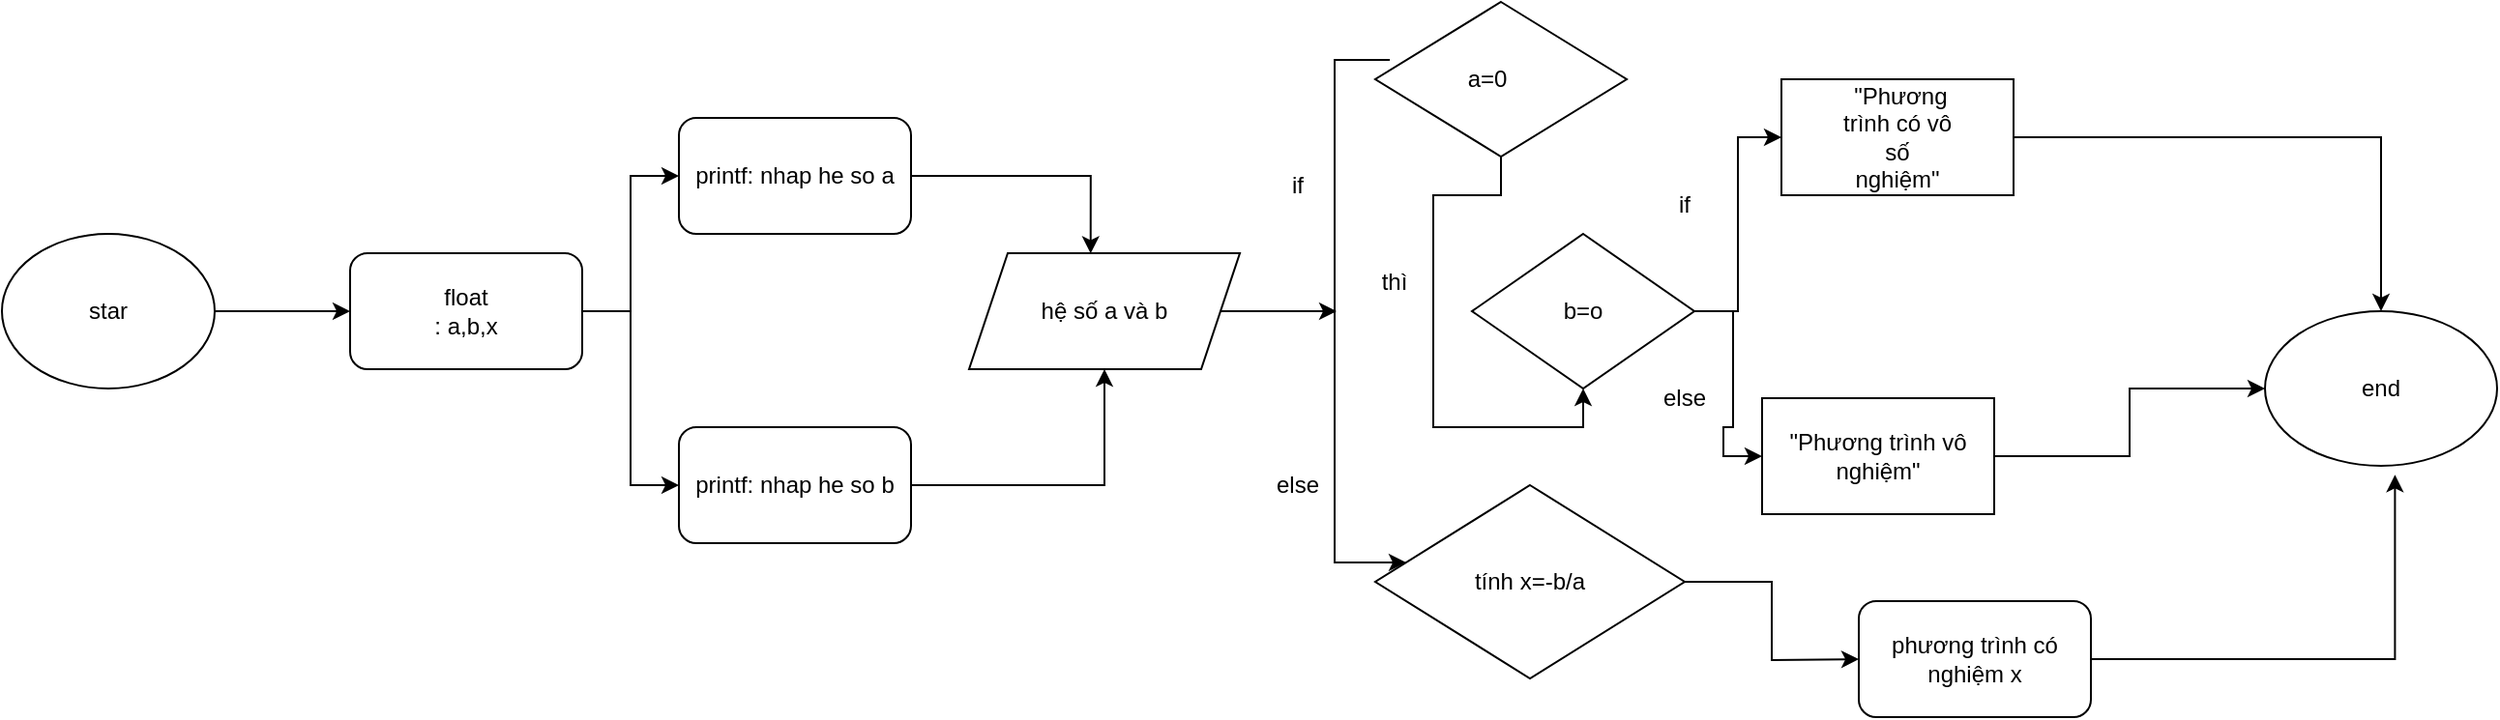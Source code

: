 <mxfile version="25.0.2">
  <diagram name="Page-1" id="JJkiE9CYJ6yz-UKGGc4n">
    <mxGraphModel dx="1886" dy="582" grid="1" gridSize="10" guides="1" tooltips="1" connect="1" arrows="1" fold="1" page="1" pageScale="1" pageWidth="850" pageHeight="1100" math="0" shadow="0">
      <root>
        <mxCell id="0" />
        <mxCell id="1" parent="0" />
        <mxCell id="XdvrVjsP_d7mk1djT_Lg-3" style="edgeStyle=orthogonalEdgeStyle;rounded=0;orthogonalLoop=1;jettySize=auto;html=1;entryX=0;entryY=0.5;entryDx=0;entryDy=0;" edge="1" parent="1" source="XdvrVjsP_d7mk1djT_Lg-1" target="XdvrVjsP_d7mk1djT_Lg-2">
          <mxGeometry relative="1" as="geometry" />
        </mxCell>
        <mxCell id="XdvrVjsP_d7mk1djT_Lg-1" value="star" style="ellipse;whiteSpace=wrap;html=1;" vertex="1" parent="1">
          <mxGeometry x="-100" y="380" width="110" height="80" as="geometry" />
        </mxCell>
        <mxCell id="XdvrVjsP_d7mk1djT_Lg-7" style="edgeStyle=orthogonalEdgeStyle;rounded=0;orthogonalLoop=1;jettySize=auto;html=1;entryX=0;entryY=0.5;entryDx=0;entryDy=0;" edge="1" parent="1" source="XdvrVjsP_d7mk1djT_Lg-2" target="XdvrVjsP_d7mk1djT_Lg-6">
          <mxGeometry relative="1" as="geometry" />
        </mxCell>
        <mxCell id="XdvrVjsP_d7mk1djT_Lg-9" style="edgeStyle=orthogonalEdgeStyle;rounded=0;orthogonalLoop=1;jettySize=auto;html=1;entryX=0;entryY=0.5;entryDx=0;entryDy=0;" edge="1" parent="1" source="XdvrVjsP_d7mk1djT_Lg-2" target="XdvrVjsP_d7mk1djT_Lg-8">
          <mxGeometry relative="1" as="geometry" />
        </mxCell>
        <mxCell id="XdvrVjsP_d7mk1djT_Lg-2" value="float&lt;div&gt;: a,b,x&lt;/div&gt;" style="rounded=1;whiteSpace=wrap;html=1;" vertex="1" parent="1">
          <mxGeometry x="80" y="390" width="120" height="60" as="geometry" />
        </mxCell>
        <mxCell id="XdvrVjsP_d7mk1djT_Lg-6" value="printf: nhap he so a" style="rounded=1;whiteSpace=wrap;html=1;" vertex="1" parent="1">
          <mxGeometry x="250" y="320" width="120" height="60" as="geometry" />
        </mxCell>
        <mxCell id="XdvrVjsP_d7mk1djT_Lg-12" style="edgeStyle=orthogonalEdgeStyle;rounded=0;orthogonalLoop=1;jettySize=auto;html=1;entryX=0.5;entryY=1;entryDx=0;entryDy=0;" edge="1" parent="1" source="XdvrVjsP_d7mk1djT_Lg-8" target="XdvrVjsP_d7mk1djT_Lg-10">
          <mxGeometry relative="1" as="geometry" />
        </mxCell>
        <mxCell id="XdvrVjsP_d7mk1djT_Lg-8" value="printf: nhap he so b" style="rounded=1;whiteSpace=wrap;html=1;" vertex="1" parent="1">
          <mxGeometry x="250" y="480" width="120" height="60" as="geometry" />
        </mxCell>
        <mxCell id="XdvrVjsP_d7mk1djT_Lg-18" style="edgeStyle=orthogonalEdgeStyle;rounded=0;orthogonalLoop=1;jettySize=auto;html=1;" edge="1" parent="1" source="XdvrVjsP_d7mk1djT_Lg-10">
          <mxGeometry relative="1" as="geometry">
            <mxPoint x="590" y="420" as="targetPoint" />
          </mxGeometry>
        </mxCell>
        <mxCell id="XdvrVjsP_d7mk1djT_Lg-10" value="hệ số a và b" style="shape=parallelogram;perimeter=parallelogramPerimeter;whiteSpace=wrap;html=1;fixedSize=1;" vertex="1" parent="1">
          <mxGeometry x="400" y="390" width="140" height="60" as="geometry" />
        </mxCell>
        <mxCell id="XdvrVjsP_d7mk1djT_Lg-11" style="edgeStyle=orthogonalEdgeStyle;rounded=0;orthogonalLoop=1;jettySize=auto;html=1;entryX=0.449;entryY=0.003;entryDx=0;entryDy=0;entryPerimeter=0;" edge="1" parent="1" source="XdvrVjsP_d7mk1djT_Lg-6" target="XdvrVjsP_d7mk1djT_Lg-10">
          <mxGeometry relative="1" as="geometry" />
        </mxCell>
        <mxCell id="XdvrVjsP_d7mk1djT_Lg-17" style="edgeStyle=orthogonalEdgeStyle;rounded=0;orthogonalLoop=1;jettySize=auto;html=1;exitX=0;exitY=0.5;exitDx=0;exitDy=0;" edge="1" parent="1" target="XdvrVjsP_d7mk1djT_Lg-16">
          <mxGeometry relative="1" as="geometry">
            <mxPoint x="587.5" y="590" as="targetPoint" />
            <mxPoint x="617.5" y="290" as="sourcePoint" />
            <Array as="points">
              <mxPoint x="589" y="290" />
              <mxPoint x="589" y="550" />
            </Array>
          </mxGeometry>
        </mxCell>
        <mxCell id="XdvrVjsP_d7mk1djT_Lg-19" style="edgeStyle=orthogonalEdgeStyle;rounded=0;orthogonalLoop=1;jettySize=auto;html=1;entryX=0.5;entryY=1;entryDx=0;entryDy=0;" edge="1" parent="1" source="XdvrVjsP_d7mk1djT_Lg-13" target="XdvrVjsP_d7mk1djT_Lg-14">
          <mxGeometry relative="1" as="geometry" />
        </mxCell>
        <mxCell id="XdvrVjsP_d7mk1djT_Lg-13" value="" style="rhombus;whiteSpace=wrap;html=1;" vertex="1" parent="1">
          <mxGeometry x="610" y="260" width="130" height="80" as="geometry" />
        </mxCell>
        <mxCell id="XdvrVjsP_d7mk1djT_Lg-26" style="edgeStyle=orthogonalEdgeStyle;rounded=0;orthogonalLoop=1;jettySize=auto;html=1;entryX=0;entryY=0.5;entryDx=0;entryDy=0;" edge="1" parent="1" source="XdvrVjsP_d7mk1djT_Lg-14" target="XdvrVjsP_d7mk1djT_Lg-25">
          <mxGeometry relative="1" as="geometry" />
        </mxCell>
        <mxCell id="XdvrVjsP_d7mk1djT_Lg-30" style="edgeStyle=orthogonalEdgeStyle;rounded=0;orthogonalLoop=1;jettySize=auto;html=1;entryX=0;entryY=0.5;entryDx=0;entryDy=0;" edge="1" parent="1" source="XdvrVjsP_d7mk1djT_Lg-14" target="XdvrVjsP_d7mk1djT_Lg-29">
          <mxGeometry relative="1" as="geometry" />
        </mxCell>
        <mxCell id="XdvrVjsP_d7mk1djT_Lg-14" value="b=o" style="rhombus;whiteSpace=wrap;html=1;" vertex="1" parent="1">
          <mxGeometry x="660" y="380" width="115" height="80" as="geometry" />
        </mxCell>
        <mxCell id="XdvrVjsP_d7mk1djT_Lg-36" style="edgeStyle=orthogonalEdgeStyle;rounded=0;orthogonalLoop=1;jettySize=auto;html=1;" edge="1" parent="1" source="XdvrVjsP_d7mk1djT_Lg-16">
          <mxGeometry relative="1" as="geometry">
            <mxPoint x="860" y="600" as="targetPoint" />
          </mxGeometry>
        </mxCell>
        <mxCell id="XdvrVjsP_d7mk1djT_Lg-16" value="" style="rhombus;whiteSpace=wrap;html=1;" vertex="1" parent="1">
          <mxGeometry x="610" y="510" width="160" height="100" as="geometry" />
        </mxCell>
        <mxCell id="XdvrVjsP_d7mk1djT_Lg-21" value="a=0" style="text;html=1;align=center;verticalAlign=middle;whiteSpace=wrap;rounded=0;" vertex="1" parent="1">
          <mxGeometry x="638" y="285" width="60" height="30" as="geometry" />
        </mxCell>
        <mxCell id="XdvrVjsP_d7mk1djT_Lg-22" value="if" style="text;html=1;align=center;verticalAlign=middle;whiteSpace=wrap;rounded=0;" vertex="1" parent="1">
          <mxGeometry x="540" y="340" width="60" height="30" as="geometry" />
        </mxCell>
        <mxCell id="XdvrVjsP_d7mk1djT_Lg-23" value="else" style="text;html=1;align=center;verticalAlign=middle;whiteSpace=wrap;rounded=0;" vertex="1" parent="1">
          <mxGeometry x="540" y="495" width="60" height="30" as="geometry" />
        </mxCell>
        <mxCell id="XdvrVjsP_d7mk1djT_Lg-24" value="thì" style="text;html=1;align=center;verticalAlign=middle;whiteSpace=wrap;rounded=0;" vertex="1" parent="1">
          <mxGeometry x="590" y="390" width="60" height="30" as="geometry" />
        </mxCell>
        <mxCell id="XdvrVjsP_d7mk1djT_Lg-41" style="edgeStyle=orthogonalEdgeStyle;rounded=0;orthogonalLoop=1;jettySize=auto;html=1;entryX=0.5;entryY=0;entryDx=0;entryDy=0;" edge="1" parent="1" source="XdvrVjsP_d7mk1djT_Lg-25" target="XdvrVjsP_d7mk1djT_Lg-38">
          <mxGeometry relative="1" as="geometry" />
        </mxCell>
        <mxCell id="XdvrVjsP_d7mk1djT_Lg-25" value="" style="rounded=0;whiteSpace=wrap;html=1;" vertex="1" parent="1">
          <mxGeometry x="820" y="300" width="120" height="60" as="geometry" />
        </mxCell>
        <mxCell id="XdvrVjsP_d7mk1djT_Lg-27" value="&amp;nbsp;&quot;Phương trình có vô số nghiệm&quot;" style="text;html=1;align=center;verticalAlign=middle;whiteSpace=wrap;rounded=0;" vertex="1" parent="1">
          <mxGeometry x="850" y="315" width="60" height="30" as="geometry" />
        </mxCell>
        <mxCell id="XdvrVjsP_d7mk1djT_Lg-40" style="edgeStyle=orthogonalEdgeStyle;rounded=0;orthogonalLoop=1;jettySize=auto;html=1;" edge="1" parent="1" source="XdvrVjsP_d7mk1djT_Lg-29" target="XdvrVjsP_d7mk1djT_Lg-38">
          <mxGeometry relative="1" as="geometry" />
        </mxCell>
        <mxCell id="XdvrVjsP_d7mk1djT_Lg-29" value="&quot;Phương trình vô nghiệm&quot;" style="rounded=0;whiteSpace=wrap;html=1;" vertex="1" parent="1">
          <mxGeometry x="810" y="465" width="120" height="60" as="geometry" />
        </mxCell>
        <mxCell id="XdvrVjsP_d7mk1djT_Lg-31" value="if" style="text;html=1;align=center;verticalAlign=middle;whiteSpace=wrap;rounded=0;" vertex="1" parent="1">
          <mxGeometry x="740" y="350" width="60" height="30" as="geometry" />
        </mxCell>
        <mxCell id="XdvrVjsP_d7mk1djT_Lg-32" value="else" style="text;html=1;align=center;verticalAlign=middle;whiteSpace=wrap;rounded=0;" vertex="1" parent="1">
          <mxGeometry x="740" y="450" width="60" height="30" as="geometry" />
        </mxCell>
        <mxCell id="XdvrVjsP_d7mk1djT_Lg-35" value="tính x=-b/a" style="text;html=1;align=center;verticalAlign=middle;whiteSpace=wrap;rounded=0;" vertex="1" parent="1">
          <mxGeometry x="660" y="545" width="60" height="30" as="geometry" />
        </mxCell>
        <mxCell id="XdvrVjsP_d7mk1djT_Lg-37" value="phương trình có nghiệm x" style="rounded=1;whiteSpace=wrap;html=1;" vertex="1" parent="1">
          <mxGeometry x="860" y="570" width="120" height="60" as="geometry" />
        </mxCell>
        <mxCell id="XdvrVjsP_d7mk1djT_Lg-38" value="end" style="ellipse;whiteSpace=wrap;html=1;" vertex="1" parent="1">
          <mxGeometry x="1070" y="420" width="120" height="80" as="geometry" />
        </mxCell>
        <mxCell id="XdvrVjsP_d7mk1djT_Lg-39" style="edgeStyle=orthogonalEdgeStyle;rounded=0;orthogonalLoop=1;jettySize=auto;html=1;entryX=0.56;entryY=1.058;entryDx=0;entryDy=0;entryPerimeter=0;" edge="1" parent="1" source="XdvrVjsP_d7mk1djT_Lg-37" target="XdvrVjsP_d7mk1djT_Lg-38">
          <mxGeometry relative="1" as="geometry" />
        </mxCell>
      </root>
    </mxGraphModel>
  </diagram>
</mxfile>
